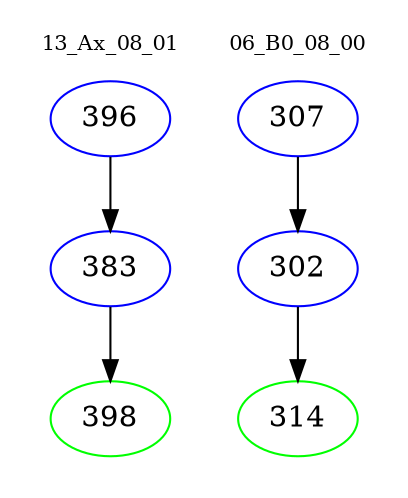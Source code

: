 digraph{
subgraph cluster_0 {
color = white
label = "13_Ax_08_01";
fontsize=10;
T0_396 [label="396", color="blue"]
T0_396 -> T0_383 [color="black"]
T0_383 [label="383", color="blue"]
T0_383 -> T0_398 [color="black"]
T0_398 [label="398", color="green"]
}
subgraph cluster_1 {
color = white
label = "06_B0_08_00";
fontsize=10;
T1_307 [label="307", color="blue"]
T1_307 -> T1_302 [color="black"]
T1_302 [label="302", color="blue"]
T1_302 -> T1_314 [color="black"]
T1_314 [label="314", color="green"]
}
}
